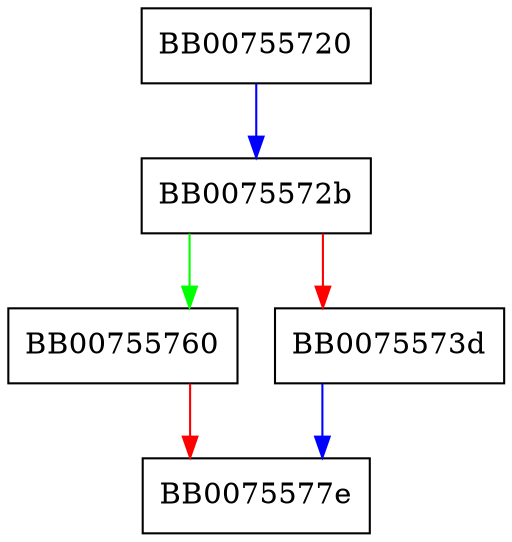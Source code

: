digraph ecp_nistz256_mul_mont {
  node [shape="box"];
  graph [splines=ortho];
  BB00755720 -> BB0075572b [color="blue"];
  BB0075572b -> BB00755760 [color="green"];
  BB0075572b -> BB0075573d [color="red"];
  BB0075573d -> BB0075577e [color="blue"];
  BB00755760 -> BB0075577e [color="red"];
}